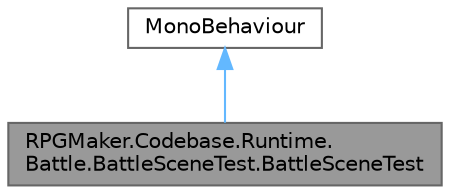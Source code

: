 digraph "RPGMaker.Codebase.Runtime.Battle.BattleSceneTest.BattleSceneTest"
{
 // LATEX_PDF_SIZE
  bgcolor="transparent";
  edge [fontname=Helvetica,fontsize=10,labelfontname=Helvetica,labelfontsize=10];
  node [fontname=Helvetica,fontsize=10,shape=box,height=0.2,width=0.4];
  Node1 [id="Node000001",label="RPGMaker.Codebase.Runtime.\lBattle.BattleSceneTest.BattleSceneTest",height=0.2,width=0.4,color="gray40", fillcolor="grey60", style="filled", fontcolor="black",tooltip="😁 戦闘シーン・テスト"];
  Node2 -> Node1 [id="edge1_Node000001_Node000002",dir="back",color="steelblue1",style="solid",tooltip=" "];
  Node2 [id="Node000002",label="MonoBehaviour",height=0.2,width=0.4,color="gray40", fillcolor="white", style="filled",tooltip=" "];
}
